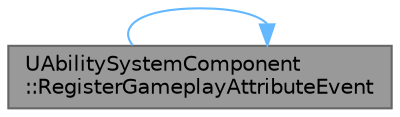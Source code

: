 digraph "UAbilitySystemComponent::RegisterGameplayAttributeEvent"
{
 // INTERACTIVE_SVG=YES
 // LATEX_PDF_SIZE
  bgcolor="transparent";
  edge [fontname=Helvetica,fontsize=10,labelfontname=Helvetica,labelfontsize=10];
  node [fontname=Helvetica,fontsize=10,shape=box,height=0.2,width=0.4];
  rankdir="LR";
  Node1 [id="Node000001",label="UAbilitySystemComponent\l::RegisterGameplayAttributeEvent",height=0.2,width=0.4,color="gray40", fillcolor="grey60", style="filled", fontcolor="black",tooltip="Register for when an attribute value changes, should be replaced by GetGameplayAttributeValueChangeDe..."];
  Node1 -> Node1 [id="edge1_Node000001_Node000001",color="steelblue1",style="solid",tooltip=" "];
}
